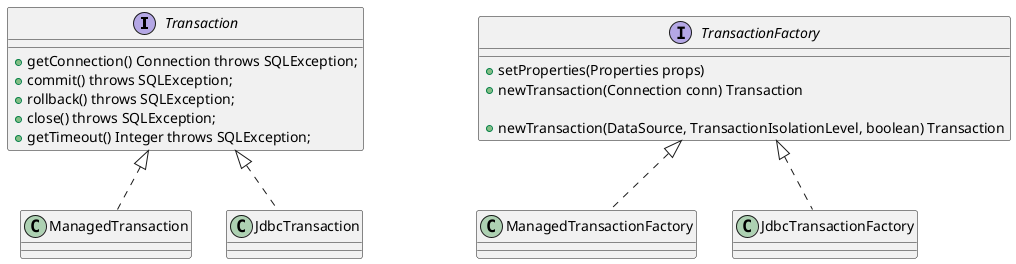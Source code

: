 @startuml


interface Transaction {
  + getConnection() Connection throws SQLException;
  + commit() throws SQLException;
  + rollback() throws SQLException;
  + close() throws SQLException;
  + getTimeout() Integer throws SQLException;

}

interface TransactionFactory {
  + setProperties(Properties props)
  + newTransaction(Connection conn) Transaction

  + newTransaction(DataSource, TransactionIsolationLevel, boolean) Transaction
}

class ManagedTransaction implements Transaction {
}

class JdbcTransaction implements Transaction {
}

class ManagedTransactionFactory implements TransactionFactory {
}

class JdbcTransactionFactory implements TransactionFactory {
}

@enduml